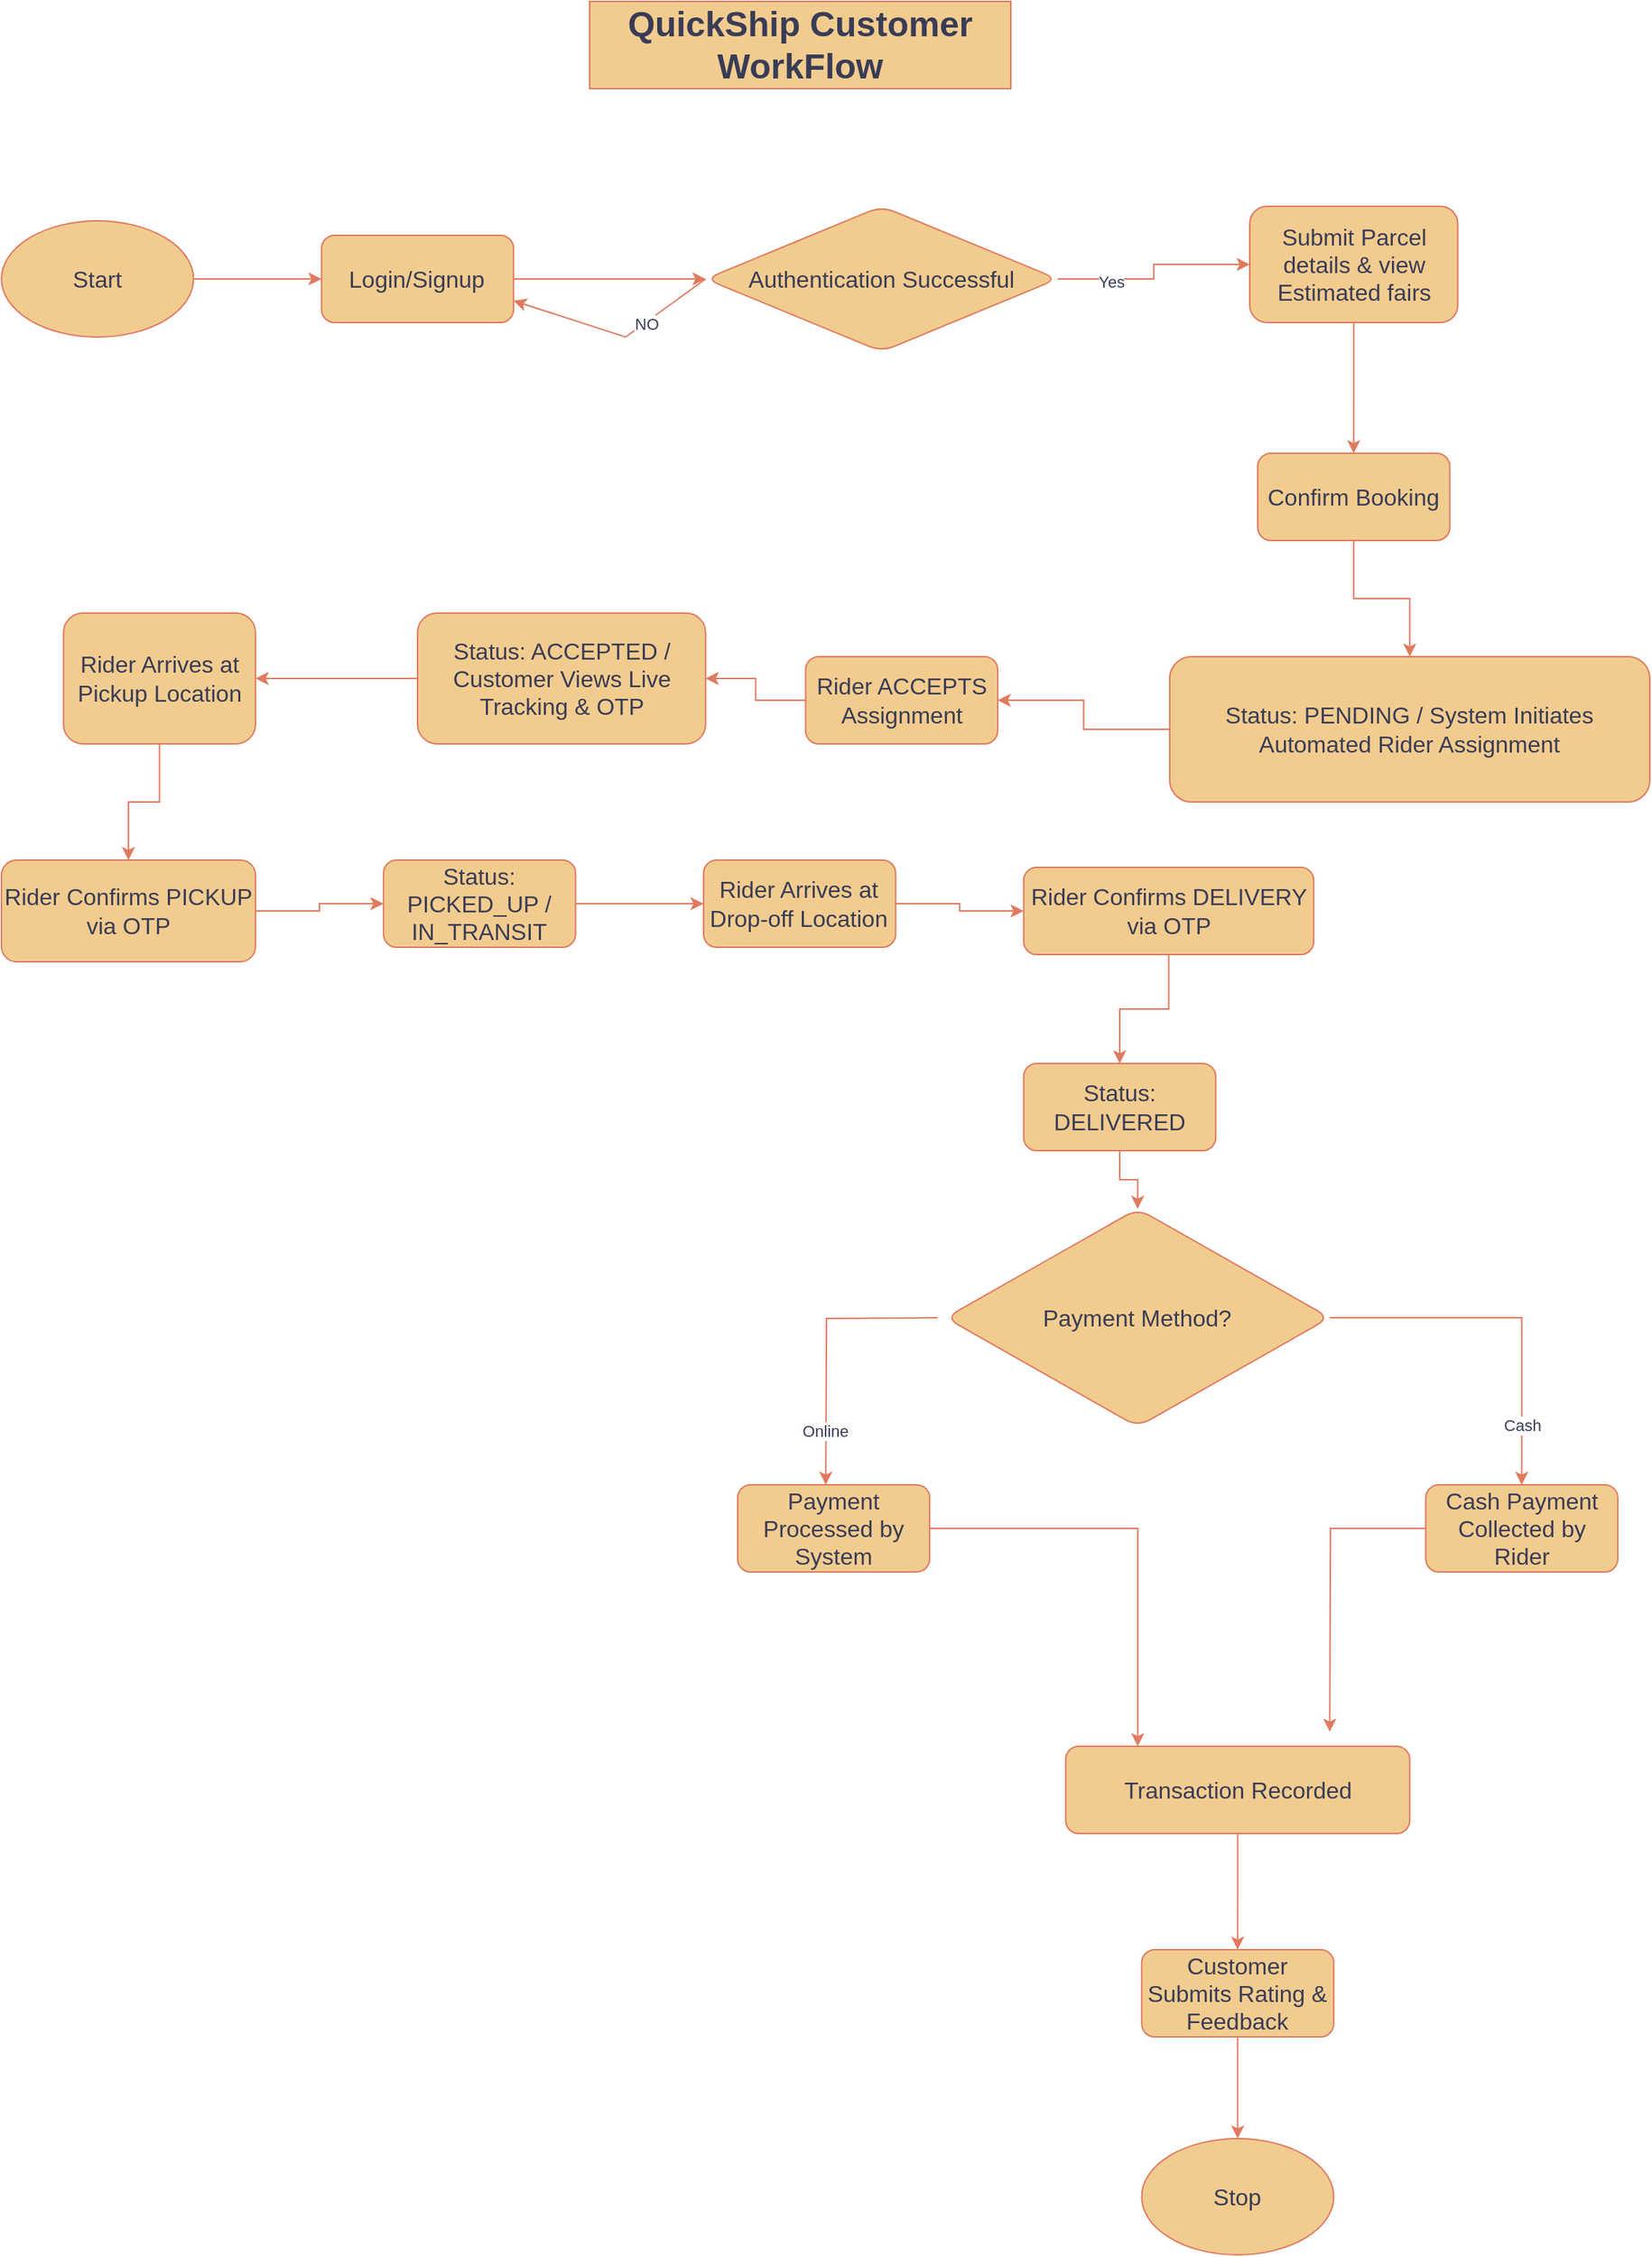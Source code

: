 <mxfile version="28.2.5">
  <diagram name="Page-1" id="TQbOudh795_DHU1F4wFf">
    <mxGraphModel dx="2329" dy="1105" grid="1" gridSize="10" guides="1" tooltips="1" connect="1" arrows="1" fold="1" page="1" pageScale="1" pageWidth="850" pageHeight="1100" math="0" shadow="0">
      <root>
        <mxCell id="0" />
        <mxCell id="1" parent="0" />
        <mxCell id="gOsNnDCzVOaKQt9jvK14-1" value="" style="group;labelBackgroundColor=none;" vertex="1" connectable="0" parent="1">
          <mxGeometry x="225" y="207" width="1135" height="1410" as="geometry" />
        </mxCell>
        <mxCell id="gOsNnDCzVOaKQt9jvK14-2" value="" style="edgeStyle=orthogonalEdgeStyle;rounded=0;orthogonalLoop=1;jettySize=auto;html=1;fontSize=16;labelBackgroundColor=none;fontColor=default;strokeColor=#E07A5F;" edge="1" parent="gOsNnDCzVOaKQt9jvK14-1" source="gOsNnDCzVOaKQt9jvK14-3" target="gOsNnDCzVOaKQt9jvK14-5">
          <mxGeometry relative="1" as="geometry" />
        </mxCell>
        <mxCell id="gOsNnDCzVOaKQt9jvK14-3" value="&lt;div&gt;&lt;span style=&quot;background-color: transparent;&quot;&gt;Start&lt;/span&gt;&lt;/div&gt;" style="ellipse;whiteSpace=wrap;html=1;fontSize=16;labelBackgroundColor=none;fillColor=#F2CC8F;strokeColor=#E07A5F;fontColor=#393C56;" vertex="1" parent="gOsNnDCzVOaKQt9jvK14-1">
          <mxGeometry y="10" width="132.233" height="80" as="geometry" />
        </mxCell>
        <mxCell id="gOsNnDCzVOaKQt9jvK14-4" value="" style="edgeStyle=orthogonalEdgeStyle;rounded=0;orthogonalLoop=1;jettySize=auto;html=1;entryX=0;entryY=0.5;entryDx=0;entryDy=0;fontSize=16;labelBackgroundColor=none;fontColor=default;strokeColor=#E07A5F;" edge="1" parent="gOsNnDCzVOaKQt9jvK14-1" source="gOsNnDCzVOaKQt9jvK14-5" target="gOsNnDCzVOaKQt9jvK14-8">
          <mxGeometry relative="1" as="geometry">
            <mxPoint x="462.816" y="50" as="targetPoint" />
          </mxGeometry>
        </mxCell>
        <mxCell id="gOsNnDCzVOaKQt9jvK14-5" value="Login/Signup" style="rounded=1;whiteSpace=wrap;html=1;fontSize=16;labelBackgroundColor=none;fillColor=#F2CC8F;strokeColor=#E07A5F;fontColor=#393C56;" vertex="1" parent="gOsNnDCzVOaKQt9jvK14-1">
          <mxGeometry x="220.388" y="20" width="132.233" height="60" as="geometry" />
        </mxCell>
        <mxCell id="gOsNnDCzVOaKQt9jvK14-6" value="" style="edgeStyle=orthogonalEdgeStyle;rounded=0;orthogonalLoop=1;jettySize=auto;html=1;fontSize=16;labelBackgroundColor=none;fontColor=default;strokeColor=#E07A5F;" edge="1" parent="gOsNnDCzVOaKQt9jvK14-1" source="gOsNnDCzVOaKQt9jvK14-8" target="gOsNnDCzVOaKQt9jvK14-12">
          <mxGeometry relative="1" as="geometry" />
        </mxCell>
        <mxCell id="gOsNnDCzVOaKQt9jvK14-7" value="Yes" style="edgeLabel;html=1;align=center;verticalAlign=middle;resizable=0;points=[];strokeColor=#E07A5F;fontColor=#393C56;fillColor=#F2CC8F;" vertex="1" connectable="0" parent="gOsNnDCzVOaKQt9jvK14-6">
          <mxGeometry x="-0.489" y="-2" relative="1" as="geometry">
            <mxPoint as="offset" />
          </mxGeometry>
        </mxCell>
        <mxCell id="gOsNnDCzVOaKQt9jvK14-8" value="Authentication Successful" style="rhombus;whiteSpace=wrap;html=1;rounded=1;fontSize=16;labelBackgroundColor=none;fillColor=#F2CC8F;strokeColor=#E07A5F;fontColor=#393C56;" vertex="1" parent="gOsNnDCzVOaKQt9jvK14-1">
          <mxGeometry x="484.854" width="242.427" height="100" as="geometry" />
        </mxCell>
        <mxCell id="gOsNnDCzVOaKQt9jvK14-9" value="" style="endArrow=classic;html=1;rounded=0;entryX=1;entryY=0.75;entryDx=0;entryDy=0;exitX=0;exitY=0.5;exitDx=0;exitDy=0;fontSize=16;labelBackgroundColor=none;fontColor=default;strokeColor=#E07A5F;" edge="1" parent="gOsNnDCzVOaKQt9jvK14-1" source="gOsNnDCzVOaKQt9jvK14-8" target="gOsNnDCzVOaKQt9jvK14-5">
          <mxGeometry width="50" height="50" relative="1" as="geometry">
            <mxPoint x="473.835" y="40" as="sourcePoint" />
            <mxPoint x="528.932" y="-10" as="targetPoint" />
            <Array as="points">
              <mxPoint x="429.757" y="90" />
            </Array>
          </mxGeometry>
        </mxCell>
        <mxCell id="gOsNnDCzVOaKQt9jvK14-10" value="NO" style="edgeLabel;html=1;align=center;verticalAlign=middle;resizable=0;points=[];strokeColor=#E07A5F;fontColor=#393C56;fillColor=#F2CC8F;" vertex="1" connectable="0" parent="gOsNnDCzVOaKQt9jvK14-9">
          <mxGeometry x="-0.31" y="1" relative="1" as="geometry">
            <mxPoint as="offset" />
          </mxGeometry>
        </mxCell>
        <mxCell id="gOsNnDCzVOaKQt9jvK14-11" value="" style="edgeStyle=orthogonalEdgeStyle;rounded=0;orthogonalLoop=1;jettySize=auto;html=1;fontSize=16;labelBackgroundColor=none;fontColor=default;strokeColor=#E07A5F;" edge="1" parent="gOsNnDCzVOaKQt9jvK14-1" source="gOsNnDCzVOaKQt9jvK14-12" target="gOsNnDCzVOaKQt9jvK14-14">
          <mxGeometry relative="1" as="geometry" />
        </mxCell>
        <mxCell id="gOsNnDCzVOaKQt9jvK14-12" value="Submit Parcel details &amp;amp; view Estimated fairs&lt;div&gt;&lt;/div&gt;" style="rounded=1;fontStyle=0;html=1;whiteSpace=wrap;fontSize=16;labelBackgroundColor=none;fillColor=#F2CC8F;strokeColor=#E07A5F;fontColor=#393C56;" vertex="1" parent="gOsNnDCzVOaKQt9jvK14-1">
          <mxGeometry x="859.515" width="143.252" height="80" as="geometry" />
        </mxCell>
        <mxCell id="gOsNnDCzVOaKQt9jvK14-13" value="" style="edgeStyle=orthogonalEdgeStyle;rounded=0;orthogonalLoop=1;jettySize=auto;html=1;fontSize=16;labelBackgroundColor=none;fontColor=default;strokeColor=#E07A5F;" edge="1" parent="gOsNnDCzVOaKQt9jvK14-1" source="gOsNnDCzVOaKQt9jvK14-14" target="gOsNnDCzVOaKQt9jvK14-16">
          <mxGeometry relative="1" as="geometry" />
        </mxCell>
        <mxCell id="gOsNnDCzVOaKQt9jvK14-14" value="Confirm Booking" style="rounded=1;whiteSpace=wrap;html=1;fontStyle=0;fontSize=16;labelBackgroundColor=none;fillColor=#F2CC8F;strokeColor=#E07A5F;fontColor=#393C56;" vertex="1" parent="gOsNnDCzVOaKQt9jvK14-1">
          <mxGeometry x="865.024" y="170" width="132.233" height="60" as="geometry" />
        </mxCell>
        <mxCell id="gOsNnDCzVOaKQt9jvK14-15" value="" style="edgeStyle=orthogonalEdgeStyle;rounded=0;orthogonalLoop=1;jettySize=auto;html=1;fontSize=16;labelBackgroundColor=none;fontColor=default;strokeColor=#E07A5F;" edge="1" parent="gOsNnDCzVOaKQt9jvK14-1" source="gOsNnDCzVOaKQt9jvK14-16" target="gOsNnDCzVOaKQt9jvK14-18">
          <mxGeometry relative="1" as="geometry" />
        </mxCell>
        <mxCell id="gOsNnDCzVOaKQt9jvK14-16" value="Status: PENDING / System Initiates Automated Rider Assignment" style="rounded=1;whiteSpace=wrap;html=1;fontStyle=0;fontSize=16;labelBackgroundColor=none;fillColor=#F2CC8F;strokeColor=#E07A5F;fontColor=#393C56;" vertex="1" parent="gOsNnDCzVOaKQt9jvK14-1">
          <mxGeometry x="804.417" y="310" width="330.583" height="100" as="geometry" />
        </mxCell>
        <mxCell id="gOsNnDCzVOaKQt9jvK14-17" value="" style="edgeStyle=orthogonalEdgeStyle;rounded=0;orthogonalLoop=1;jettySize=auto;html=1;fontSize=16;labelBackgroundColor=none;fontColor=default;strokeColor=#E07A5F;" edge="1" parent="gOsNnDCzVOaKQt9jvK14-1" source="gOsNnDCzVOaKQt9jvK14-18" target="gOsNnDCzVOaKQt9jvK14-20">
          <mxGeometry relative="1" as="geometry" />
        </mxCell>
        <mxCell id="gOsNnDCzVOaKQt9jvK14-18" value="Rider ACCEPTS Assignment" style="rounded=1;whiteSpace=wrap;html=1;fontStyle=0;fontSize=16;labelBackgroundColor=none;fillColor=#F2CC8F;strokeColor=#E07A5F;fontColor=#393C56;" vertex="1" parent="gOsNnDCzVOaKQt9jvK14-1">
          <mxGeometry x="553.726" y="310" width="132.233" height="60" as="geometry" />
        </mxCell>
        <mxCell id="gOsNnDCzVOaKQt9jvK14-19" value="" style="edgeStyle=orthogonalEdgeStyle;rounded=0;orthogonalLoop=1;jettySize=auto;html=1;fontSize=16;labelBackgroundColor=none;fontColor=default;strokeColor=#E07A5F;" edge="1" parent="gOsNnDCzVOaKQt9jvK14-1" source="gOsNnDCzVOaKQt9jvK14-20" target="gOsNnDCzVOaKQt9jvK14-22">
          <mxGeometry relative="1" as="geometry" />
        </mxCell>
        <mxCell id="gOsNnDCzVOaKQt9jvK14-20" value="Status: ACCEPTED / Customer Views Live Tracking &amp;amp; OTP" style="rounded=1;whiteSpace=wrap;html=1;fontStyle=0;fontSize=16;labelBackgroundColor=none;fillColor=#F2CC8F;strokeColor=#E07A5F;fontColor=#393C56;" vertex="1" parent="gOsNnDCzVOaKQt9jvK14-1">
          <mxGeometry x="286.505" y="280" width="198.35" height="90" as="geometry" />
        </mxCell>
        <mxCell id="gOsNnDCzVOaKQt9jvK14-21" value="" style="edgeStyle=orthogonalEdgeStyle;rounded=0;orthogonalLoop=1;jettySize=auto;html=1;fontSize=16;labelBackgroundColor=none;fontColor=default;strokeColor=#E07A5F;" edge="1" parent="gOsNnDCzVOaKQt9jvK14-1" source="gOsNnDCzVOaKQt9jvK14-22" target="gOsNnDCzVOaKQt9jvK14-24">
          <mxGeometry relative="1" as="geometry" />
        </mxCell>
        <mxCell id="gOsNnDCzVOaKQt9jvK14-22" value="Rider Arrives at Pickup Location" style="rounded=1;whiteSpace=wrap;html=1;fontStyle=0;fontSize=16;labelBackgroundColor=none;fillColor=#F2CC8F;strokeColor=#E07A5F;fontColor=#393C56;" vertex="1" parent="gOsNnDCzVOaKQt9jvK14-1">
          <mxGeometry x="42.7" y="280" width="132.233" height="90" as="geometry" />
        </mxCell>
        <mxCell id="gOsNnDCzVOaKQt9jvK14-23" value="" style="edgeStyle=orthogonalEdgeStyle;rounded=0;orthogonalLoop=1;jettySize=auto;html=1;fontSize=16;labelBackgroundColor=none;fontColor=default;strokeColor=#E07A5F;" edge="1" parent="gOsNnDCzVOaKQt9jvK14-1" source="gOsNnDCzVOaKQt9jvK14-24" target="gOsNnDCzVOaKQt9jvK14-26">
          <mxGeometry relative="1" as="geometry" />
        </mxCell>
        <mxCell id="gOsNnDCzVOaKQt9jvK14-24" value="Rider Confirms PICKUP via OTP" style="rounded=1;whiteSpace=wrap;html=1;fontStyle=0;fontSize=16;labelBackgroundColor=none;fillColor=#F2CC8F;strokeColor=#E07A5F;fontColor=#393C56;" vertex="1" parent="gOsNnDCzVOaKQt9jvK14-1">
          <mxGeometry y="450" width="174.933" height="70" as="geometry" />
        </mxCell>
        <mxCell id="gOsNnDCzVOaKQt9jvK14-25" value="" style="edgeStyle=orthogonalEdgeStyle;rounded=0;orthogonalLoop=1;jettySize=auto;html=1;fontSize=16;labelBackgroundColor=none;fontColor=default;strokeColor=#E07A5F;" edge="1" parent="gOsNnDCzVOaKQt9jvK14-1" source="gOsNnDCzVOaKQt9jvK14-26" target="gOsNnDCzVOaKQt9jvK14-28">
          <mxGeometry relative="1" as="geometry" />
        </mxCell>
        <mxCell id="gOsNnDCzVOaKQt9jvK14-26" value="Status: PICKED_UP / IN_TRANSIT" style="rounded=1;whiteSpace=wrap;html=1;fontStyle=0;fontSize=16;labelBackgroundColor=none;fillColor=#F2CC8F;strokeColor=#E07A5F;fontColor=#393C56;" vertex="1" parent="gOsNnDCzVOaKQt9jvK14-1">
          <mxGeometry x="263.089" y="450" width="132.233" height="60" as="geometry" />
        </mxCell>
        <mxCell id="gOsNnDCzVOaKQt9jvK14-27" value="" style="edgeStyle=orthogonalEdgeStyle;rounded=0;orthogonalLoop=1;jettySize=auto;html=1;fontSize=16;labelBackgroundColor=none;fontColor=default;strokeColor=#E07A5F;" edge="1" parent="gOsNnDCzVOaKQt9jvK14-1" source="gOsNnDCzVOaKQt9jvK14-28" target="gOsNnDCzVOaKQt9jvK14-30">
          <mxGeometry relative="1" as="geometry" />
        </mxCell>
        <mxCell id="gOsNnDCzVOaKQt9jvK14-28" value="Rider Arrives at Drop-off Location" style="rounded=1;whiteSpace=wrap;html=1;fontStyle=0;fontSize=16;labelBackgroundColor=none;fillColor=#F2CC8F;strokeColor=#E07A5F;fontColor=#393C56;" vertex="1" parent="gOsNnDCzVOaKQt9jvK14-1">
          <mxGeometry x="483.477" y="450" width="132.233" height="60" as="geometry" />
        </mxCell>
        <mxCell id="gOsNnDCzVOaKQt9jvK14-29" value="" style="edgeStyle=orthogonalEdgeStyle;rounded=0;orthogonalLoop=1;jettySize=auto;html=1;fontSize=16;labelBackgroundColor=none;fontColor=default;strokeColor=#E07A5F;" edge="1" parent="gOsNnDCzVOaKQt9jvK14-1" source="gOsNnDCzVOaKQt9jvK14-30" target="gOsNnDCzVOaKQt9jvK14-32">
          <mxGeometry relative="1" as="geometry" />
        </mxCell>
        <mxCell id="gOsNnDCzVOaKQt9jvK14-30" value="Rider Confirms DELIVERY via OTP" style="rounded=1;whiteSpace=wrap;html=1;fontStyle=0;fontSize=16;labelBackgroundColor=none;fillColor=#F2CC8F;strokeColor=#E07A5F;fontColor=#393C56;" vertex="1" parent="gOsNnDCzVOaKQt9jvK14-1">
          <mxGeometry x="703.865" y="455" width="199.727" height="60" as="geometry" />
        </mxCell>
        <mxCell id="gOsNnDCzVOaKQt9jvK14-31" value="" style="edgeStyle=orthogonalEdgeStyle;rounded=0;orthogonalLoop=1;jettySize=auto;html=1;fontSize=16;labelBackgroundColor=none;fontColor=default;strokeColor=#E07A5F;" edge="1" parent="gOsNnDCzVOaKQt9jvK14-1" source="gOsNnDCzVOaKQt9jvK14-32" target="gOsNnDCzVOaKQt9jvK14-38">
          <mxGeometry relative="1" as="geometry" />
        </mxCell>
        <mxCell id="gOsNnDCzVOaKQt9jvK14-32" value="Status: DELIVERED&lt;div&gt;&lt;/div&gt;" style="whiteSpace=wrap;html=1;rounded=1;fontStyle=0;fontSize=16;labelBackgroundColor=none;fillColor=#F2CC8F;strokeColor=#E07A5F;fontColor=#393C56;" vertex="1" parent="gOsNnDCzVOaKQt9jvK14-1">
          <mxGeometry x="703.865" y="590" width="132.233" height="60" as="geometry" />
        </mxCell>
        <mxCell id="gOsNnDCzVOaKQt9jvK14-33" value="" style="edgeStyle=orthogonalEdgeStyle;rounded=0;orthogonalLoop=1;jettySize=auto;html=1;fontSize=16;labelBackgroundColor=none;fontColor=default;strokeColor=#E07A5F;" edge="1" parent="gOsNnDCzVOaKQt9jvK14-1">
          <mxGeometry relative="1" as="geometry">
            <mxPoint x="644.636" y="765" as="sourcePoint" />
            <mxPoint x="567.585" y="880" as="targetPoint" />
          </mxGeometry>
        </mxCell>
        <mxCell id="gOsNnDCzVOaKQt9jvK14-34" value="Online" style="edgeLabel;html=1;align=center;verticalAlign=middle;resizable=0;points=[];strokeColor=#E07A5F;fontColor=#393C56;fillColor=#F2CC8F;" vertex="1" connectable="0" parent="gOsNnDCzVOaKQt9jvK14-33">
          <mxGeometry x="0.608" y="-1" relative="1" as="geometry">
            <mxPoint as="offset" />
          </mxGeometry>
        </mxCell>
        <mxCell id="gOsNnDCzVOaKQt9jvK14-35" value="" style="edgeStyle=orthogonalEdgeStyle;rounded=0;orthogonalLoop=1;jettySize=auto;html=1;fontSize=16;labelBackgroundColor=none;fontColor=default;strokeColor=#E07A5F;" edge="1" parent="gOsNnDCzVOaKQt9jvK14-1" source="gOsNnDCzVOaKQt9jvK14-38" target="gOsNnDCzVOaKQt9jvK14-42">
          <mxGeometry relative="1" as="geometry" />
        </mxCell>
        <mxCell id="gOsNnDCzVOaKQt9jvK14-36" value="" style="edgeLabel;html=1;align=center;verticalAlign=middle;resizable=0;points=[];strokeColor=#E07A5F;fontColor=#393C56;fillColor=#F2CC8F;labelBackgroundColor=none;" vertex="1" connectable="0" parent="gOsNnDCzVOaKQt9jvK14-35">
          <mxGeometry x="0.647" y="1" relative="1" as="geometry">
            <mxPoint as="offset" />
          </mxGeometry>
        </mxCell>
        <mxCell id="gOsNnDCzVOaKQt9jvK14-37" value="Cash" style="edgeLabel;html=1;align=center;verticalAlign=middle;resizable=0;points=[];strokeColor=#E07A5F;fontColor=#393C56;fillColor=#F2CC8F;" vertex="1" connectable="0" parent="gOsNnDCzVOaKQt9jvK14-35">
          <mxGeometry x="0.667" relative="1" as="geometry">
            <mxPoint as="offset" />
          </mxGeometry>
        </mxCell>
        <mxCell id="gOsNnDCzVOaKQt9jvK14-38" value="Payment Method?" style="rhombus;whiteSpace=wrap;html=1;rounded=1;fontStyle=0;fontSize=16;labelBackgroundColor=none;fillColor=#F2CC8F;strokeColor=#E07A5F;fontColor=#393C56;" vertex="1" parent="gOsNnDCzVOaKQt9jvK14-1">
          <mxGeometry x="650.146" y="690" width="264.466" height="150" as="geometry" />
        </mxCell>
        <mxCell id="gOsNnDCzVOaKQt9jvK14-39" value="" style="edgeStyle=orthogonalEdgeStyle;rounded=0;orthogonalLoop=1;jettySize=auto;html=1;fontSize=16;labelBackgroundColor=none;fontColor=default;strokeColor=#E07A5F;" edge="1" parent="gOsNnDCzVOaKQt9jvK14-1" source="gOsNnDCzVOaKQt9jvK14-40" target="gOsNnDCzVOaKQt9jvK14-44">
          <mxGeometry relative="1" as="geometry">
            <Array as="points">
              <mxPoint x="782.379" y="910" />
            </Array>
          </mxGeometry>
        </mxCell>
        <mxCell id="gOsNnDCzVOaKQt9jvK14-40" value="Payment Processed by System" style="rounded=1;whiteSpace=wrap;html=1;fontStyle=0;fontSize=16;labelBackgroundColor=none;fillColor=#F2CC8F;strokeColor=#E07A5F;fontColor=#393C56;" vertex="1" parent="gOsNnDCzVOaKQt9jvK14-1">
          <mxGeometry x="506.893" y="880" width="132.233" height="60" as="geometry" />
        </mxCell>
        <mxCell id="gOsNnDCzVOaKQt9jvK14-41" value="" style="edgeStyle=orthogonalEdgeStyle;rounded=0;orthogonalLoop=1;jettySize=auto;html=1;fontSize=16;labelBackgroundColor=none;fontColor=default;strokeColor=#E07A5F;" edge="1" parent="gOsNnDCzVOaKQt9jvK14-1" source="gOsNnDCzVOaKQt9jvK14-42">
          <mxGeometry relative="1" as="geometry">
            <mxPoint x="914.612" y="1050" as="targetPoint" />
          </mxGeometry>
        </mxCell>
        <mxCell id="gOsNnDCzVOaKQt9jvK14-42" value="Cash Payment Collected by Rider" style="whiteSpace=wrap;html=1;rounded=1;fontStyle=0;fontSize=16;labelBackgroundColor=none;fillColor=#F2CC8F;strokeColor=#E07A5F;fontColor=#393C56;" vertex="1" parent="gOsNnDCzVOaKQt9jvK14-1">
          <mxGeometry x="980.728" y="880" width="132.233" height="60" as="geometry" />
        </mxCell>
        <mxCell id="gOsNnDCzVOaKQt9jvK14-43" value="" style="edgeStyle=orthogonalEdgeStyle;rounded=0;orthogonalLoop=1;jettySize=auto;html=1;fontSize=16;labelBackgroundColor=none;fontColor=default;strokeColor=#E07A5F;" edge="1" parent="gOsNnDCzVOaKQt9jvK14-1" source="gOsNnDCzVOaKQt9jvK14-44" target="gOsNnDCzVOaKQt9jvK14-46">
          <mxGeometry relative="1" as="geometry" />
        </mxCell>
        <mxCell id="gOsNnDCzVOaKQt9jvK14-44" value="Transaction Recorded" style="whiteSpace=wrap;html=1;rounded=1;fontStyle=0;fontSize=16;labelBackgroundColor=none;fillColor=#F2CC8F;strokeColor=#E07A5F;fontColor=#393C56;" vertex="1" parent="gOsNnDCzVOaKQt9jvK14-1">
          <mxGeometry x="732.791" y="1060" width="236.917" height="60" as="geometry" />
        </mxCell>
        <mxCell id="gOsNnDCzVOaKQt9jvK14-45" value="" style="edgeStyle=orthogonalEdgeStyle;rounded=0;orthogonalLoop=1;jettySize=auto;html=1;fontSize=16;labelBackgroundColor=none;fontColor=default;strokeColor=#E07A5F;" edge="1" parent="gOsNnDCzVOaKQt9jvK14-1" source="gOsNnDCzVOaKQt9jvK14-46">
          <mxGeometry relative="1" as="geometry">
            <mxPoint x="851.25" y="1330" as="targetPoint" />
          </mxGeometry>
        </mxCell>
        <mxCell id="gOsNnDCzVOaKQt9jvK14-46" value="Customer Submits Rating &amp;amp; Feedback" style="rounded=1;whiteSpace=wrap;html=1;fontStyle=0;fontSize=16;labelBackgroundColor=none;fillColor=#F2CC8F;strokeColor=#E07A5F;fontColor=#393C56;" vertex="1" parent="gOsNnDCzVOaKQt9jvK14-1">
          <mxGeometry x="785.133" y="1200" width="132.233" height="60" as="geometry" />
        </mxCell>
        <mxCell id="gOsNnDCzVOaKQt9jvK14-47" value="Stop" style="ellipse;whiteSpace=wrap;html=1;fontSize=16;labelBackgroundColor=none;fillColor=#F2CC8F;strokeColor=#E07A5F;fontColor=#393C56;" vertex="1" parent="gOsNnDCzVOaKQt9jvK14-1">
          <mxGeometry x="785.133" y="1330" width="132.233" height="80" as="geometry" />
        </mxCell>
        <mxCell id="gOsNnDCzVOaKQt9jvK14-48" value="&lt;font style=&quot;font-size: 24px;&quot;&gt;&lt;b&gt;QuickShip Customer WorkFlow&lt;/b&gt;&lt;/font&gt;" style="whiteSpace=wrap;html=1;strokeColor=#E07A5F;fontColor=#393C56;fillColor=#F2CC8F;" vertex="1" parent="1">
          <mxGeometry x="630" y="66" width="290" height="60" as="geometry" />
        </mxCell>
      </root>
    </mxGraphModel>
  </diagram>
</mxfile>

